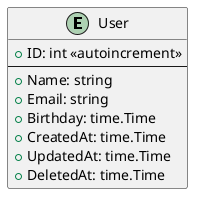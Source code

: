 @startuml

entity User {
    + ID: int <<autoincrement>>
    --
    + Name: string
    + Email: string
    + Birthday: time.Time
    + CreatedAt: time.Time
    + UpdatedAt: time.Time
    + DeletedAt: time.Time
}

@enduml